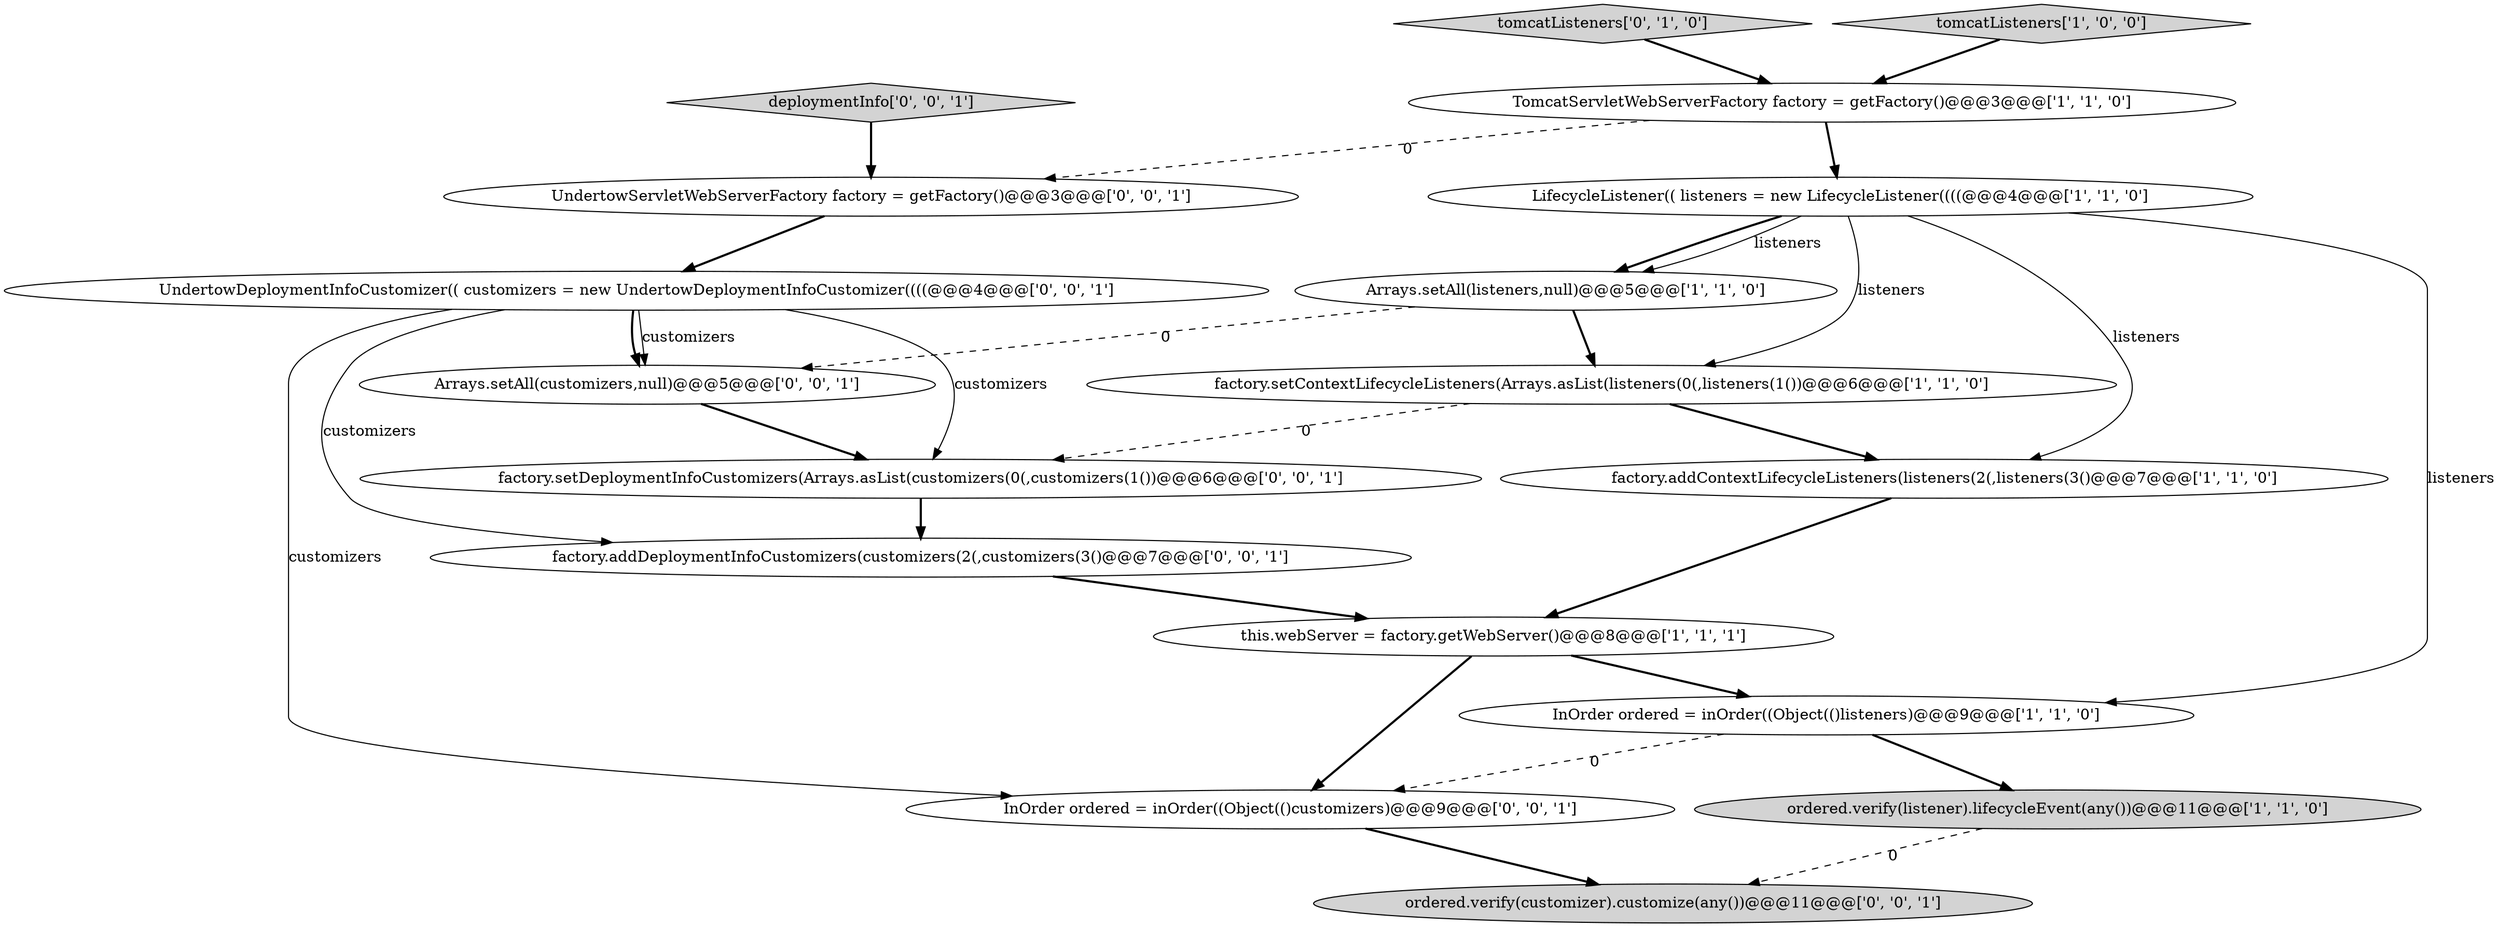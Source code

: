 digraph {
1 [style = filled, label = "InOrder ordered = inOrder((Object(()listeners)@@@9@@@['1', '1', '0']", fillcolor = white, shape = ellipse image = "AAA0AAABBB1BBB"];
15 [style = filled, label = "UndertowServletWebServerFactory factory = getFactory()@@@3@@@['0', '0', '1']", fillcolor = white, shape = ellipse image = "AAA0AAABBB3BBB"];
5 [style = filled, label = "factory.addContextLifecycleListeners(listeners(2(,listeners(3()@@@7@@@['1', '1', '0']", fillcolor = white, shape = ellipse image = "AAA0AAABBB1BBB"];
14 [style = filled, label = "InOrder ordered = inOrder((Object(()customizers)@@@9@@@['0', '0', '1']", fillcolor = white, shape = ellipse image = "AAA0AAABBB3BBB"];
10 [style = filled, label = "UndertowDeploymentInfoCustomizer(( customizers = new UndertowDeploymentInfoCustomizer((((@@@4@@@['0', '0', '1']", fillcolor = white, shape = ellipse image = "AAA0AAABBB3BBB"];
13 [style = filled, label = "factory.setDeploymentInfoCustomizers(Arrays.asList(customizers(0(,customizers(1())@@@6@@@['0', '0', '1']", fillcolor = white, shape = ellipse image = "AAA0AAABBB3BBB"];
2 [style = filled, label = "this.webServer = factory.getWebServer()@@@8@@@['1', '1', '1']", fillcolor = white, shape = ellipse image = "AAA0AAABBB1BBB"];
16 [style = filled, label = "ordered.verify(customizer).customize(any())@@@11@@@['0', '0', '1']", fillcolor = lightgray, shape = ellipse image = "AAA0AAABBB3BBB"];
0 [style = filled, label = "LifecycleListener(( listeners = new LifecycleListener((((@@@4@@@['1', '1', '0']", fillcolor = white, shape = ellipse image = "AAA0AAABBB1BBB"];
12 [style = filled, label = "factory.addDeploymentInfoCustomizers(customizers(2(,customizers(3()@@@7@@@['0', '0', '1']", fillcolor = white, shape = ellipse image = "AAA0AAABBB3BBB"];
4 [style = filled, label = "TomcatServletWebServerFactory factory = getFactory()@@@3@@@['1', '1', '0']", fillcolor = white, shape = ellipse image = "AAA0AAABBB1BBB"];
8 [style = filled, label = "ordered.verify(listener).lifecycleEvent(any())@@@11@@@['1', '1', '0']", fillcolor = lightgray, shape = ellipse image = "AAA0AAABBB1BBB"];
11 [style = filled, label = "deploymentInfo['0', '0', '1']", fillcolor = lightgray, shape = diamond image = "AAA0AAABBB3BBB"];
7 [style = filled, label = "Arrays.setAll(listeners,null)@@@5@@@['1', '1', '0']", fillcolor = white, shape = ellipse image = "AAA0AAABBB1BBB"];
3 [style = filled, label = "factory.setContextLifecycleListeners(Arrays.asList(listeners(0(,listeners(1())@@@6@@@['1', '1', '0']", fillcolor = white, shape = ellipse image = "AAA0AAABBB1BBB"];
17 [style = filled, label = "Arrays.setAll(customizers,null)@@@5@@@['0', '0', '1']", fillcolor = white, shape = ellipse image = "AAA0AAABBB3BBB"];
9 [style = filled, label = "tomcatListeners['0', '1', '0']", fillcolor = lightgray, shape = diamond image = "AAA0AAABBB2BBB"];
6 [style = filled, label = "tomcatListeners['1', '0', '0']", fillcolor = lightgray, shape = diamond image = "AAA0AAABBB1BBB"];
14->16 [style = bold, label=""];
15->10 [style = bold, label=""];
8->16 [style = dashed, label="0"];
1->8 [style = bold, label=""];
1->14 [style = dashed, label="0"];
7->17 [style = dashed, label="0"];
2->1 [style = bold, label=""];
9->4 [style = bold, label=""];
10->17 [style = bold, label=""];
3->13 [style = dashed, label="0"];
10->13 [style = solid, label="customizers"];
7->3 [style = bold, label=""];
11->15 [style = bold, label=""];
4->0 [style = bold, label=""];
10->12 [style = solid, label="customizers"];
0->7 [style = bold, label=""];
6->4 [style = bold, label=""];
5->2 [style = bold, label=""];
3->5 [style = bold, label=""];
12->2 [style = bold, label=""];
13->12 [style = bold, label=""];
10->17 [style = solid, label="customizers"];
10->14 [style = solid, label="customizers"];
4->15 [style = dashed, label="0"];
0->1 [style = solid, label="listeners"];
0->5 [style = solid, label="listeners"];
2->14 [style = bold, label=""];
17->13 [style = bold, label=""];
0->7 [style = solid, label="listeners"];
0->3 [style = solid, label="listeners"];
}
